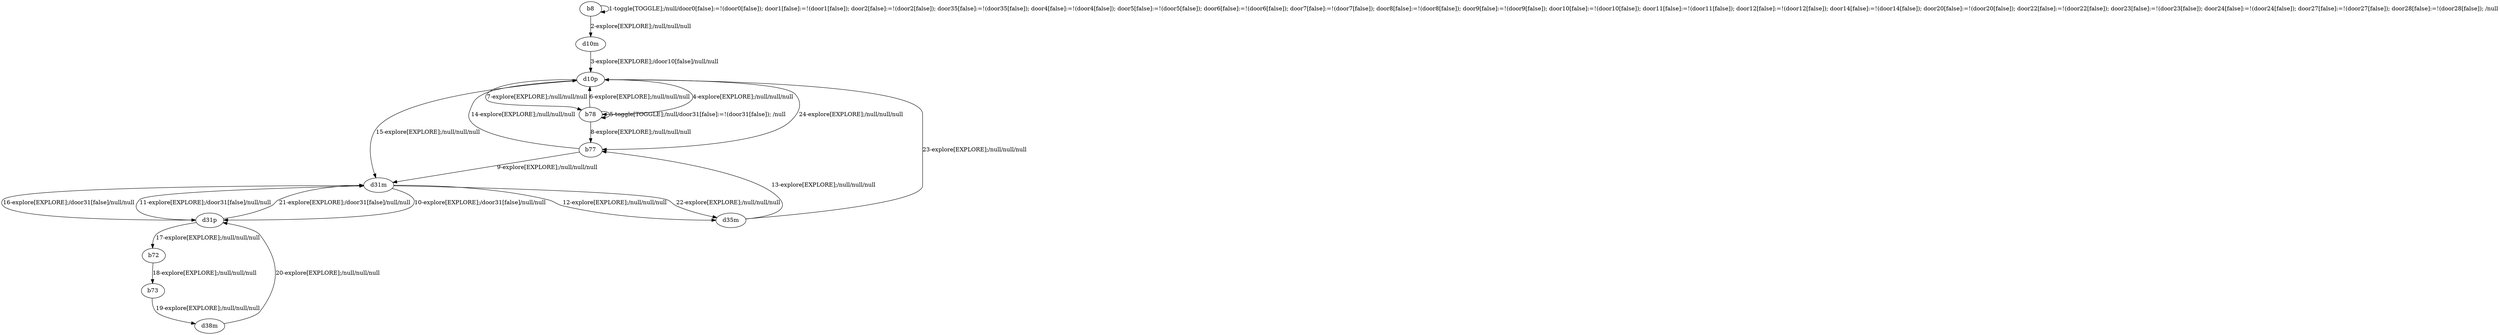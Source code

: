 # Total number of goals covered by this test: 6
# d31p --> b72
# b73 --> d38m
# d38m --> d31p
# b72 --> b73
# d31p --> d31m
# d31m --> d31p

digraph g {
"b8" -> "b8" [label = "1-toggle[TOGGLE];/null/door0[false]:=!(door0[false]); door1[false]:=!(door1[false]); door2[false]:=!(door2[false]); door35[false]:=!(door35[false]); door4[false]:=!(door4[false]); door5[false]:=!(door5[false]); door6[false]:=!(door6[false]); door7[false]:=!(door7[false]); door8[false]:=!(door8[false]); door9[false]:=!(door9[false]); door10[false]:=!(door10[false]); door11[false]:=!(door11[false]); door12[false]:=!(door12[false]); door14[false]:=!(door14[false]); door20[false]:=!(door20[false]); door22[false]:=!(door22[false]); door23[false]:=!(door23[false]); door24[false]:=!(door24[false]); door27[false]:=!(door27[false]); door28[false]:=!(door28[false]); /null"];
"b8" -> "d10m" [label = "2-explore[EXPLORE];/null/null/null"];
"d10m" -> "d10p" [label = "3-explore[EXPLORE];/door10[false]/null/null"];
"d10p" -> "b78" [label = "4-explore[EXPLORE];/null/null/null"];
"b78" -> "b78" [label = "5-toggle[TOGGLE];/null/door31[false]:=!(door31[false]); /null"];
"b78" -> "d10p" [label = "6-explore[EXPLORE];/null/null/null"];
"d10p" -> "b78" [label = "7-explore[EXPLORE];/null/null/null"];
"b78" -> "b77" [label = "8-explore[EXPLORE];/null/null/null"];
"b77" -> "d31m" [label = "9-explore[EXPLORE];/null/null/null"];
"d31m" -> "d31p" [label = "10-explore[EXPLORE];/door31[false]/null/null"];
"d31p" -> "d31m" [label = "11-explore[EXPLORE];/door31[false]/null/null"];
"d31m" -> "d35m" [label = "12-explore[EXPLORE];/null/null/null"];
"d35m" -> "b77" [label = "13-explore[EXPLORE];/null/null/null"];
"b77" -> "d10p" [label = "14-explore[EXPLORE];/null/null/null"];
"d10p" -> "d31m" [label = "15-explore[EXPLORE];/null/null/null"];
"d31m" -> "d31p" [label = "16-explore[EXPLORE];/door31[false]/null/null"];
"d31p" -> "b72" [label = "17-explore[EXPLORE];/null/null/null"];
"b72" -> "b73" [label = "18-explore[EXPLORE];/null/null/null"];
"b73" -> "d38m" [label = "19-explore[EXPLORE];/null/null/null"];
"d38m" -> "d31p" [label = "20-explore[EXPLORE];/null/null/null"];
"d31p" -> "d31m" [label = "21-explore[EXPLORE];/door31[false]/null/null"];
"d31m" -> "d35m" [label = "22-explore[EXPLORE];/null/null/null"];
"d35m" -> "d10p" [label = "23-explore[EXPLORE];/null/null/null"];
"d10p" -> "b77" [label = "24-explore[EXPLORE];/null/null/null"];
}